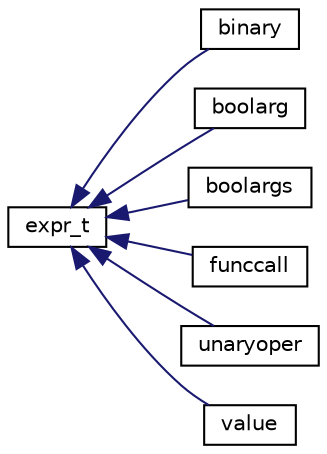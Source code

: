 digraph "Graphical Class Hierarchy"
{
 // LATEX_PDF_SIZE
  edge [fontname="Helvetica",fontsize="10",labelfontname="Helvetica",labelfontsize="10"];
  node [fontname="Helvetica",fontsize="10",shape=record];
  rankdir="LR";
  Node0 [label="expr_t",height=0.2,width=0.4,color="black", fillcolor="white", style="filled",URL="$classexpr__t.html",tooltip="Реализация выражений"];
  Node0 -> Node1 [dir="back",color="midnightblue",fontsize="10",style="solid",fontname="Helvetica"];
  Node1 [label="binary",height=0.2,width=0.4,color="black", fillcolor="white", style="filled",URL="$classbinary.html",tooltip="Реализация бинарных операций"];
  Node0 -> Node2 [dir="back",color="midnightblue",fontsize="10",style="solid",fontname="Helvetica"];
  Node2 [label="boolarg",height=0.2,width=0.4,color="black", fillcolor="white", style="filled",URL="$classboolarg.html",tooltip="Реализация bool-выражение"];
  Node0 -> Node3 [dir="back",color="midnightblue",fontsize="10",style="solid",fontname="Helvetica"];
  Node3 [label="boolargs",height=0.2,width=0.4,color="black", fillcolor="white", style="filled",URL="$classboolargs.html",tooltip="Совокупность bool-выражений"];
  Node0 -> Node4 [dir="back",color="midnightblue",fontsize="10",style="solid",fontname="Helvetica"];
  Node4 [label="funccall",height=0.2,width=0.4,color="black", fillcolor="white", style="filled",URL="$classfunccall.html",tooltip="Реализация вызова функции"];
  Node0 -> Node5 [dir="back",color="midnightblue",fontsize="10",style="solid",fontname="Helvetica"];
  Node5 [label="unaryoper",height=0.2,width=0.4,color="black", fillcolor="white", style="filled",URL="$classunaryoper.html",tooltip="Реализация унарных операции(!,-)"];
  Node0 -> Node6 [dir="back",color="midnightblue",fontsize="10",style="solid",fontname="Helvetica"];
  Node6 [label="value",height=0.2,width=0.4,color="black", fillcolor="white", style="filled",URL="$classvalue.html",tooltip="Реализация единичного значения в бинарной операции"];
}
